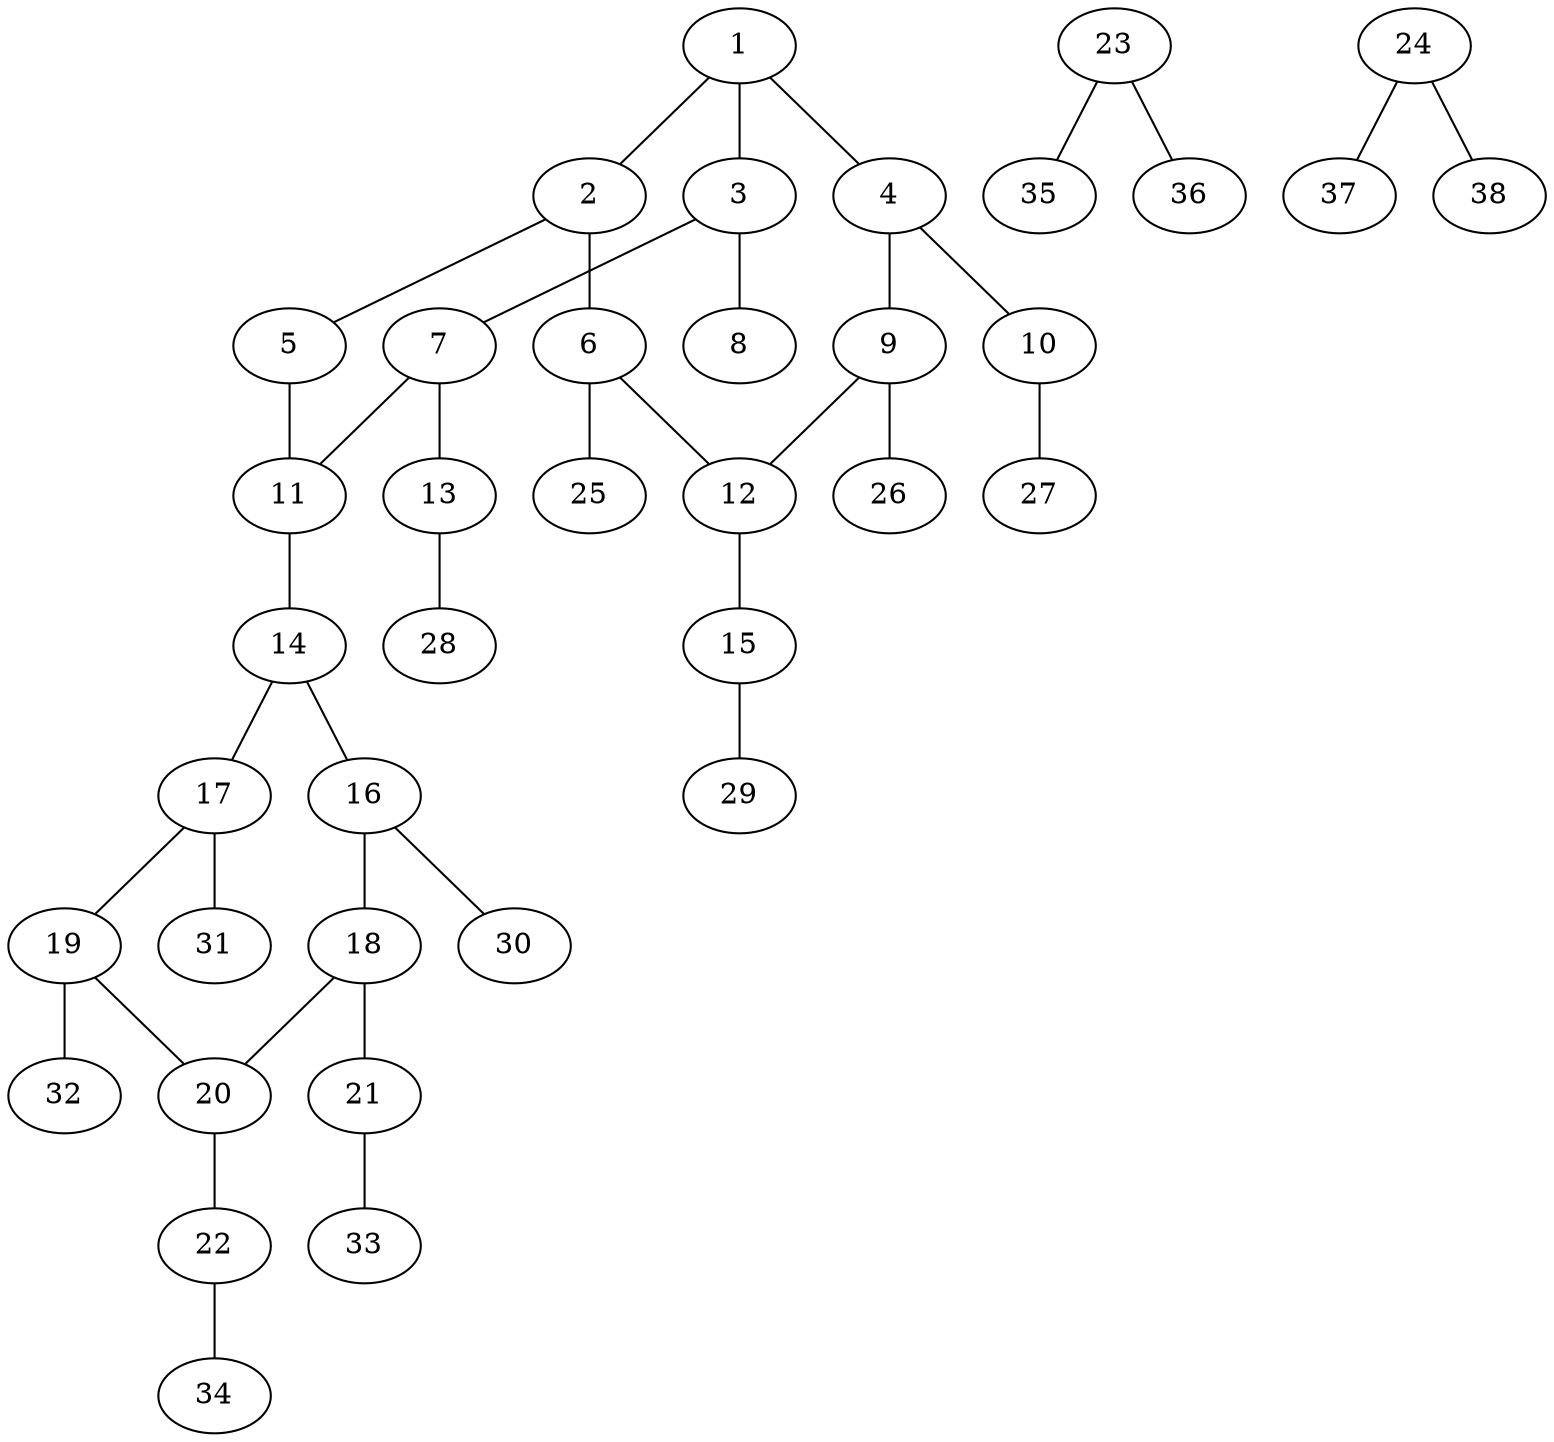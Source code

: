 graph molecule_3370 {
	1	 [chem=C];
	2	 [chem=C];
	1 -- 2	 [valence=2];
	3	 [chem=C];
	1 -- 3	 [valence=1];
	4	 [chem=C];
	1 -- 4	 [valence=1];
	5	 [chem=O];
	2 -- 5	 [valence=1];
	6	 [chem=C];
	2 -- 6	 [valence=1];
	7	 [chem=C];
	3 -- 7	 [valence=1];
	8	 [chem=O];
	3 -- 8	 [valence=2];
	9	 [chem=C];
	4 -- 9	 [valence=2];
	10	 [chem=O];
	4 -- 10	 [valence=1];
	11	 [chem=C];
	5 -- 11	 [valence=1];
	12	 [chem=C];
	6 -- 12	 [valence=2];
	25	 [chem=H];
	6 -- 25	 [valence=1];
	7 -- 11	 [valence=2];
	13	 [chem=O];
	7 -- 13	 [valence=1];
	9 -- 12	 [valence=1];
	26	 [chem=H];
	9 -- 26	 [valence=1];
	27	 [chem=H];
	10 -- 27	 [valence=1];
	14	 [chem=C];
	11 -- 14	 [valence=1];
	15	 [chem=O];
	12 -- 15	 [valence=1];
	28	 [chem=H];
	13 -- 28	 [valence=1];
	16	 [chem=C];
	14 -- 16	 [valence=2];
	17	 [chem=C];
	14 -- 17	 [valence=1];
	29	 [chem=H];
	15 -- 29	 [valence=1];
	18	 [chem=C];
	16 -- 18	 [valence=1];
	30	 [chem=H];
	16 -- 30	 [valence=1];
	19	 [chem=C];
	17 -- 19	 [valence=2];
	31	 [chem=H];
	17 -- 31	 [valence=1];
	20	 [chem=C];
	18 -- 20	 [valence=2];
	21	 [chem=O];
	18 -- 21	 [valence=1];
	19 -- 20	 [valence=1];
	32	 [chem=H];
	19 -- 32	 [valence=1];
	22	 [chem=O];
	20 -- 22	 [valence=1];
	33	 [chem=H];
	21 -- 33	 [valence=1];
	34	 [chem=H];
	22 -- 34	 [valence=1];
	23	 [chem=O];
	35	 [chem=H];
	23 -- 35	 [valence=1];
	36	 [chem=H];
	23 -- 36	 [valence=1];
	24	 [chem=O];
	37	 [chem=H];
	24 -- 37	 [valence=1];
	38	 [chem=H];
	24 -- 38	 [valence=1];
}
